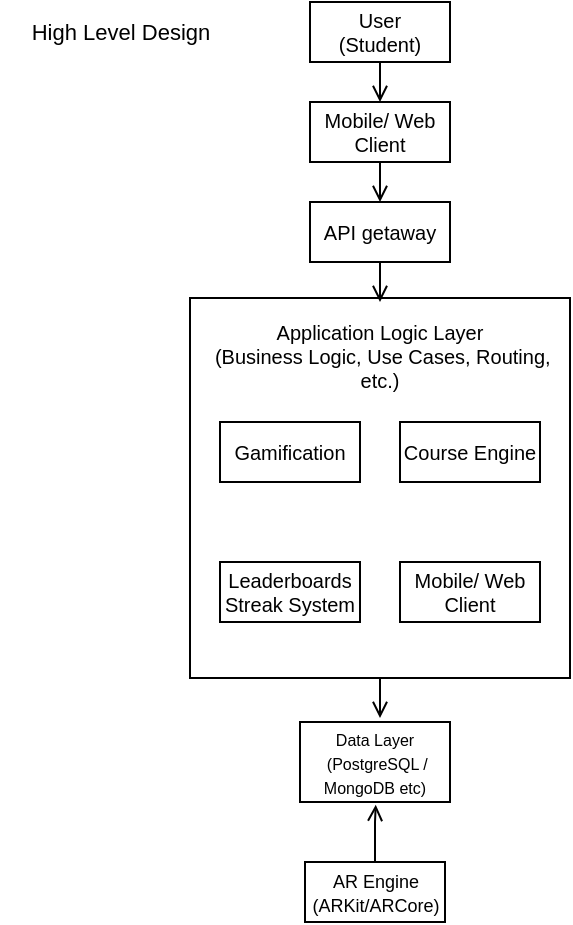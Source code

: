 <mxfile version="27.0.9">
  <diagram name="Page-1" id="P42xWAX8J8axPG9loAzl">
    <mxGraphModel dx="1426" dy="827" grid="1" gridSize="10" guides="1" tooltips="1" connect="1" arrows="1" fold="1" page="1" pageScale="1" pageWidth="400" pageHeight="480" math="0" shadow="0">
      <root>
        <mxCell id="0" />
        <mxCell id="1" parent="0" />
        <mxCell id="cWS0Tm2aSZtWTQRaVsX_-1" value="&lt;div&gt;&lt;font&gt;User&lt;/font&gt;&lt;/div&gt;&lt;div&gt;&lt;font&gt;(Student)&lt;/font&gt;&lt;/div&gt;" style="rounded=0;whiteSpace=wrap;html=1;fontSize=10;" vertex="1" parent="1">
          <mxGeometry x="165" y="10" width="70" height="30" as="geometry" />
        </mxCell>
        <mxCell id="cWS0Tm2aSZtWTQRaVsX_-2" value="&lt;font&gt;Mobile/ Web Client&lt;/font&gt;" style="rounded=0;whiteSpace=wrap;html=1;fontSize=10;" vertex="1" parent="1">
          <mxGeometry x="165" y="60" width="70" height="30" as="geometry" />
        </mxCell>
        <mxCell id="cWS0Tm2aSZtWTQRaVsX_-3" value="&lt;font&gt;API getaway&lt;/font&gt;" style="rounded=0;whiteSpace=wrap;html=1;fontSize=10;" vertex="1" parent="1">
          <mxGeometry x="165" y="110" width="70" height="30" as="geometry" />
        </mxCell>
        <mxCell id="cWS0Tm2aSZtWTQRaVsX_-4" value="&lt;div align=&quot;center&quot;&gt;&lt;font&gt;Application Logic Layer&lt;/font&gt;&lt;/div&gt;&lt;div align=&quot;center&quot;&gt;&lt;font&gt;&amp;nbsp;(Business Logic, Use Cases, Routing, etc.)&lt;/font&gt;&lt;/div&gt;&lt;div align=&quot;center&quot;&gt;&lt;font&gt;&lt;br&gt;&lt;/font&gt;&lt;/div&gt;&lt;div&gt;&lt;br&gt;&lt;/div&gt;&lt;div&gt;&lt;br&gt;&lt;/div&gt;&lt;div&gt;&lt;br&gt;&lt;/div&gt;&lt;div&gt;&lt;br&gt;&lt;/div&gt;&lt;div&gt;&lt;br&gt;&lt;/div&gt;&lt;div&gt;&lt;br&gt;&lt;/div&gt;&lt;div&gt;&lt;br&gt;&lt;/div&gt;&lt;div&gt;&lt;br&gt;&lt;/div&gt;&lt;div&gt;&lt;br&gt;&lt;/div&gt;&lt;div&gt;&lt;br&gt;&lt;/div&gt;" style="whiteSpace=wrap;html=1;aspect=fixed;align=center;fontSize=10;" vertex="1" parent="1">
          <mxGeometry x="105" y="158" width="190" height="190" as="geometry" />
        </mxCell>
        <mxCell id="cWS0Tm2aSZtWTQRaVsX_-5" value="Gamification" style="rounded=0;whiteSpace=wrap;html=1;fontSize=10;" vertex="1" parent="1">
          <mxGeometry x="120" y="220" width="70" height="30" as="geometry" />
        </mxCell>
        <mxCell id="cWS0Tm2aSZtWTQRaVsX_-6" value="Course Engine" style="rounded=0;whiteSpace=wrap;html=1;fontSize=10;" vertex="1" parent="1">
          <mxGeometry x="210" y="220" width="70" height="30" as="geometry" />
        </mxCell>
        <mxCell id="cWS0Tm2aSZtWTQRaVsX_-7" value="Leaderboards&lt;br&gt;Streak System" style="rounded=0;whiteSpace=wrap;html=1;fontSize=10;" vertex="1" parent="1">
          <mxGeometry x="120" y="290" width="70" height="30" as="geometry" />
        </mxCell>
        <mxCell id="cWS0Tm2aSZtWTQRaVsX_-8" value="&lt;font&gt;Mobile/ Web Client&lt;/font&gt;" style="rounded=0;whiteSpace=wrap;html=1;fontSize=10;" vertex="1" parent="1">
          <mxGeometry x="210" y="290" width="70" height="30" as="geometry" />
        </mxCell>
        <mxCell id="cWS0Tm2aSZtWTQRaVsX_-13" style="edgeStyle=orthogonalEdgeStyle;rounded=0;orthogonalLoop=1;jettySize=auto;html=1;entryX=0.498;entryY=-0.025;entryDx=0;entryDy=0;entryPerimeter=0;endArrow=open;endFill=0;" edge="1" parent="1" source="cWS0Tm2aSZtWTQRaVsX_-1" target="cWS0Tm2aSZtWTQRaVsX_-2">
          <mxGeometry relative="1" as="geometry" />
        </mxCell>
        <mxCell id="cWS0Tm2aSZtWTQRaVsX_-14" style="edgeStyle=orthogonalEdgeStyle;rounded=0;orthogonalLoop=1;jettySize=auto;html=1;entryX=0.491;entryY=-0.033;entryDx=0;entryDy=0;entryPerimeter=0;endArrow=open;endFill=0;" edge="1" parent="1" source="cWS0Tm2aSZtWTQRaVsX_-2" target="cWS0Tm2aSZtWTQRaVsX_-3">
          <mxGeometry relative="1" as="geometry" />
        </mxCell>
        <mxCell id="cWS0Tm2aSZtWTQRaVsX_-16" style="edgeStyle=orthogonalEdgeStyle;shape=connector;rounded=0;orthogonalLoop=1;jettySize=auto;html=1;strokeColor=default;align=center;verticalAlign=middle;fontFamily=Helvetica;fontSize=11;fontColor=default;labelBackgroundColor=default;endArrow=open;endFill=0;" edge="1" parent="1" source="cWS0Tm2aSZtWTQRaVsX_-3">
          <mxGeometry relative="1" as="geometry">
            <mxPoint x="200" y="160" as="targetPoint" />
          </mxGeometry>
        </mxCell>
        <mxCell id="cWS0Tm2aSZtWTQRaVsX_-17" value="&lt;div&gt;&lt;font style=&quot;font-size: 8px;&quot;&gt;Data Layer&lt;/font&gt;&lt;/div&gt;&lt;div&gt;&lt;font style=&quot;font-size: 8px;&quot;&gt;&amp;nbsp;(PostgreSQL / MongoDB etc)&lt;/font&gt;&lt;/div&gt;" style="rounded=0;whiteSpace=wrap;html=1;fontSize=10;" vertex="1" parent="1">
          <mxGeometry x="160" y="370" width="75" height="40" as="geometry" />
        </mxCell>
        <mxCell id="cWS0Tm2aSZtWTQRaVsX_-18" value="&lt;font style=&quot;font-size: 9px;&quot;&gt;AR Engine (ARKit/ARCore)&lt;/font&gt;" style="rounded=0;whiteSpace=wrap;html=1;fontSize=10;" vertex="1" parent="1">
          <mxGeometry x="162.5" y="440" width="70" height="30" as="geometry" />
        </mxCell>
        <mxCell id="cWS0Tm2aSZtWTQRaVsX_-22" style="edgeStyle=orthogonalEdgeStyle;shape=connector;rounded=0;orthogonalLoop=1;jettySize=auto;html=1;entryX=0.529;entryY=-0.036;entryDx=0;entryDy=0;entryPerimeter=0;strokeColor=default;align=center;verticalAlign=middle;fontFamily=Helvetica;fontSize=11;fontColor=default;labelBackgroundColor=default;endArrow=open;endFill=0;" edge="1" parent="1" source="cWS0Tm2aSZtWTQRaVsX_-4" target="cWS0Tm2aSZtWTQRaVsX_-17">
          <mxGeometry relative="1" as="geometry" />
        </mxCell>
        <mxCell id="cWS0Tm2aSZtWTQRaVsX_-23" style="edgeStyle=orthogonalEdgeStyle;shape=connector;rounded=0;orthogonalLoop=1;jettySize=auto;html=1;entryX=0.505;entryY=1.034;entryDx=0;entryDy=0;entryPerimeter=0;strokeColor=default;align=center;verticalAlign=middle;fontFamily=Helvetica;fontSize=11;fontColor=default;labelBackgroundColor=default;endArrow=open;endFill=0;" edge="1" parent="1" source="cWS0Tm2aSZtWTQRaVsX_-18" target="cWS0Tm2aSZtWTQRaVsX_-17">
          <mxGeometry relative="1" as="geometry" />
        </mxCell>
        <mxCell id="cWS0Tm2aSZtWTQRaVsX_-24" value="High Level Design" style="text;html=1;align=center;verticalAlign=middle;resizable=0;points=[];autosize=1;strokeColor=none;fillColor=none;fontFamily=Helvetica;fontSize=11;fontColor=default;labelBackgroundColor=default;" vertex="1" parent="1">
          <mxGeometry x="10" y="10" width="120" height="30" as="geometry" />
        </mxCell>
      </root>
    </mxGraphModel>
  </diagram>
</mxfile>
